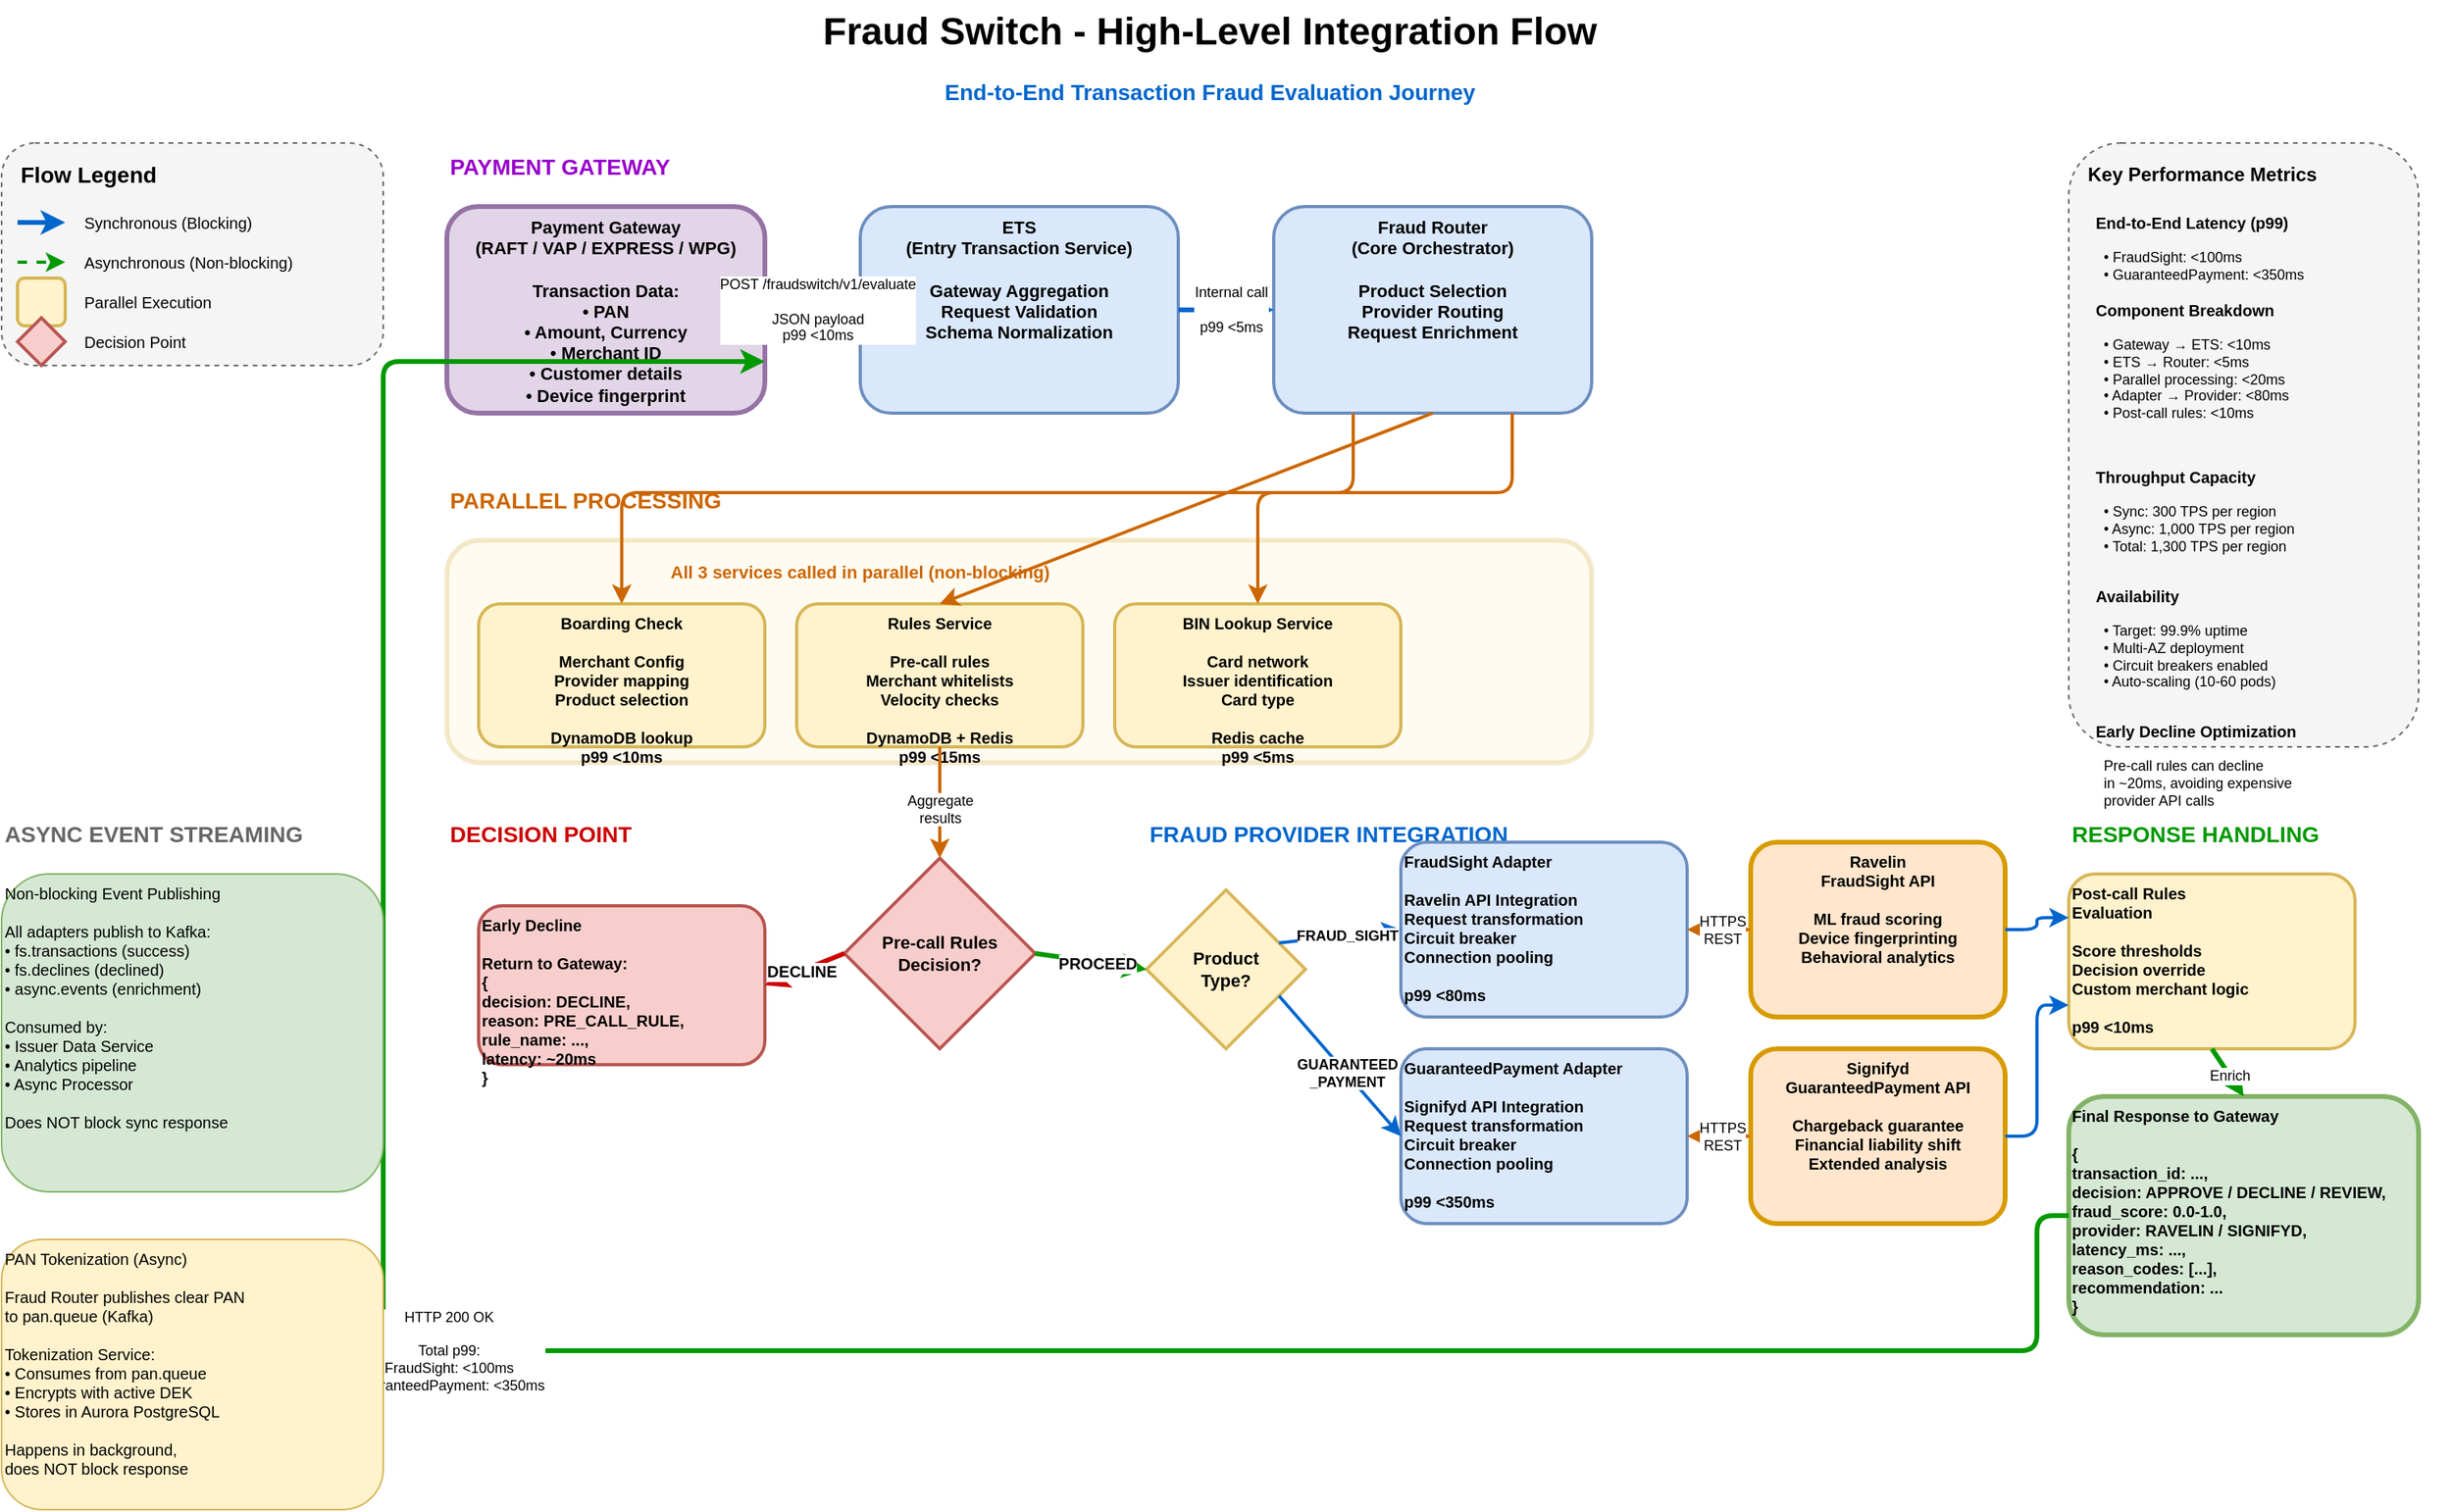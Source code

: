 <mxfile version="22.1.0" type="device">
  <diagram name="High-Level Integration Flow" id="high-level-integration">
    <mxGraphModel dx="1600" dy="900" grid="1" gridSize="10" guides="1" tooltips="1" connect="1" arrows="1" fold="1" page="1" pageScale="1" pageWidth="1600" pageHeight="900" math="0" shadow="0">
      <root>
        <mxCell id="0" />
        <mxCell id="1" parent="0" />
        
        <mxCell id="title" value="Fraud Switch - High-Level Integration Flow" style="text;html=1;strokeColor=none;fillColor=none;align=center;verticalAlign=middle;whiteSpace=wrap;rounded=0;fontSize=24;fontStyle=1" vertex="1" parent="1">
          <mxGeometry x="400" y="20" width="800" height="40" as="geometry" />
        </mxCell>
        
        <mxCell id="subtitle" value="End-to-End Transaction Fraud Evaluation Journey" style="text;html=1;strokeColor=none;fillColor=none;align=center;verticalAlign=middle;whiteSpace=wrap;rounded=0;fontSize=14;fontColor=#0066CC;fontStyle=1" vertex="1" parent="1">
          <mxGeometry x="400" y="65" width="800" height="25" as="geometry" />
        </mxCell>
        
        <mxCell id="legend-box" value="" style="rounded=1;whiteSpace=wrap;html=1;fillColor=#f5f5f5;strokeColor=#666666;dashed=1;" vertex="1" parent="1">
          <mxGeometry x="40" y="110" width="240" height="140" as="geometry" />
        </mxCell>
        <mxCell id="legend-title" value="Flow Legend" style="text;html=1;strokeColor=none;fillColor=none;align=left;verticalAlign=middle;whiteSpace=wrap;rounded=0;fontSize=14;fontStyle=1" vertex="1" parent="1">
          <mxGeometry x="50" y="120" width="150" height="20" as="geometry" />
        </mxCell>
        <mxCell id="legend-sync" value="Synchronous (Blocking)" style="text;html=1;strokeColor=none;fillColor=none;align=left;verticalAlign=middle;whiteSpace=wrap;rounded=0;fontSize=10;" vertex="1" parent="1">
          <mxGeometry x="90" y="150" width="140" height="20" as="geometry" />
        </mxCell>
        <mxCell id="legend-async" value="Asynchronous (Non-blocking)" style="text;html=1;strokeColor=none;fillColor=none;align=left;verticalAlign=middle;whiteSpace=wrap;rounded=0;fontSize=10;" vertex="1" parent="1">
          <mxGeometry x="90" y="175" width="140" height="20" as="geometry" />
        </mxCell>
        <mxCell id="legend-parallel" value="Parallel Execution" style="text;html=1;strokeColor=none;fillColor=none;align=left;verticalAlign=middle;whiteSpace=wrap;rounded=0;fontSize=10;" vertex="1" parent="1">
          <mxGeometry x="90" y="200" width="140" height="20" as="geometry" />
        </mxCell>
        <mxCell id="legend-decision" value="Decision Point" style="text;html=1;strokeColor=none;fillColor=none;align=left;verticalAlign=middle;whiteSpace=wrap;rounded=0;fontSize=10;" vertex="1" parent="1">
          <mxGeometry x="90" y="225" width="140" height="20" as="geometry" />
        </mxCell>
        <mxCell id="legend-sync-line" value="" style="endArrow=classic;html=1;strokeWidth=3;strokeColor=#0066CC;" edge="1" parent="1">
          <mxGeometry width="50" height="50" relative="1" as="geometry">
            <mxPoint x="50" y="160" as="sourcePoint" />
            <mxPoint x="80" y="160" as="targetPoint" />
          </mxGeometry>
        </mxCell>
        <mxCell id="legend-async-line" value="" style="endArrow=classic;html=1;strokeWidth=2;strokeColor=#009900;dashed=1;" edge="1" parent="1">
          <mxGeometry width="50" height="50" relative="1" as="geometry">
            <mxPoint x="50" y="185" as="sourcePoint" />
            <mxPoint x="80" y="185" as="targetPoint" />
          </mxGeometry>
        </mxCell>
        <mxCell id="legend-parallel-box" value="" style="rounded=1;whiteSpace=wrap;html=1;fillColor=#fff2cc;strokeColor=#d6b656;strokeWidth=2;" vertex="1" parent="1">
          <mxGeometry x="50" y="195" width="30" height="30" as="geometry" />
        </mxCell>
        <mxCell id="legend-decision-diamond" value="" style="rhombus;whiteSpace=wrap;html=1;fillColor=#f8cecc;strokeColor=#b85450;strokeWidth=2;" vertex="1" parent="1">
          <mxGeometry x="50" y="220" width="30" height="30" as="geometry" />
        </mxCell>

        <mxCell id="gateway-layer" value="PAYMENT GATEWAY" style="text;html=1;strokeColor=none;fillColor=none;align=left;verticalAlign=middle;whiteSpace=wrap;rounded=0;fontSize=14;fontStyle=1;fontColor=#9900CC;" vertex="1" parent="1">
          <mxGeometry x="320" y="110" width="200" height="30" as="geometry" />
        </mxCell>

        <mxCell id="payment-gateway" value="Payment Gateway&#xa;(RAFT / VAP / EXPRESS / WPG)&#xa;&#xa;Transaction Data:&#xa;• PAN&#xa;• Amount, Currency&#xa;• Merchant ID&#xa;• Customer details&#xa;• Device fingerprint" style="rounded=1;whiteSpace=wrap;html=1;fillColor=#e1d5e7;strokeColor=#9673a6;verticalAlign=top;fontSize=11;fontStyle=1;strokeWidth=3;" vertex="1" parent="1">
          <mxGeometry x="320" y="150" width="200" height="130" as="geometry" />
        </mxCell>

        <mxCell id="ets" value="ETS&#xa;(Entry Transaction Service)&#xa;&#xa;Gateway Aggregation&#xa;Request Validation&#xa;Schema Normalization" style="rounded=1;whiteSpace=wrap;html=1;fillColor=#dae8fc;strokeColor=#6c8ebf;verticalAlign=top;fontSize=11;fontStyle=1;strokeWidth=2;" vertex="1" parent="1">
          <mxGeometry x="580" y="150" width="200" height="130" as="geometry" />
        </mxCell>

        <mxCell id="gateway-to-ets" value="POST /fraudswitch/v1/evaluate&#xa;&#xa;JSON payload&#xa;p99 &lt;10ms" style="endArrow=classic;html=1;exitX=1;exitY=0.5;exitDx=0;exitDy=0;entryX=0;entryY=0.5;entryDx=0;entryDy=0;strokeWidth=3;strokeColor=#0066CC;fontSize=9;" edge="1" parent="1" source="payment-gateway" target="ets">
          <mxGeometry x="0.1" width="50" height="50" relative="1" as="geometry">
            <mxPoint x="600" y="300" as="sourcePoint" />
            <mxPoint x="650" y="250" as="targetPoint" />
            <mxPoint as="offset" />
          </mxGeometry>
        </mxCell>

        <mxCell id="fraud-router" value="Fraud Router&#xa;(Core Orchestrator)&#xa;&#xa;Product Selection&#xa;Provider Routing&#xa;Request Enrichment" style="rounded=1;whiteSpace=wrap;html=1;fillColor=#dae8fc;strokeColor=#6c8ebf;verticalAlign=top;fontSize=11;fontStyle=1;strokeWidth=2;" vertex="1" parent="1">
          <mxGeometry x="840" y="150" width="200" height="130" as="geometry" />
        </mxCell>

        <mxCell id="ets-to-router" value="Internal call&#xa;&#xa;p99 &lt;5ms" style="endArrow=classic;html=1;exitX=1;exitY=0.5;exitDx=0;exitDy=0;entryX=0;entryY=0.5;entryDx=0;entryDy=0;strokeWidth=3;strokeColor=#0066CC;fontSize=9;" edge="1" parent="1" source="ets" target="fraud-router">
          <mxGeometry x="0.1" width="50" height="50" relative="1" as="geometry">
            <mxPoint x="800" y="300" as="sourcePoint" />
            <mxPoint x="850" y="250" as="targetPoint" />
            <mxPoint as="offset" />
          </mxGeometry>
        </mxCell>

        <mxCell id="parallel-layer" value="PARALLEL PROCESSING" style="text;html=1;strokeColor=none;fillColor=none;align=left;verticalAlign=middle;whiteSpace=wrap;rounded=0;fontSize=14;fontStyle=1;fontColor=#CC6600;" vertex="1" parent="1">
          <mxGeometry x="320" y="320" width="300" height="30" as="geometry" />
        </mxCell>

        <mxCell id="parallel-box" value="" style="rounded=1;whiteSpace=wrap;html=1;fillColor=#fff2cc;strokeColor=#d6b656;strokeWidth=3;opacity=30;" vertex="1" parent="1">
          <mxGeometry x="320" y="360" width="720" height="140" as="geometry" />
        </mxCell>

        <mxCell id="parallel-label" value="All 3 services called in parallel (non-blocking)" style="text;html=1;strokeColor=none;fillColor=none;align=center;verticalAlign=middle;whiteSpace=wrap;rounded=0;fontSize=11;fontStyle=1;fontColor=#CC6600;" vertex="1" parent="1">
          <mxGeometry x="420" y="370" width="320" height="20" as="geometry" />
        </mxCell>

        <mxCell id="boarding-service" value="Boarding Check&#xa;&#xa;Merchant Config&#xa;Provider mapping&#xa;Product selection&#xa;&#xa;DynamoDB lookup&#xa;p99 &lt;10ms" style="rounded=1;whiteSpace=wrap;html=1;fillColor=#fff2cc;strokeColor=#d6b656;verticalAlign=top;fontSize=10;fontStyle=1;strokeWidth=2;" vertex="1" parent="1">
          <mxGeometry x="340" y="400" width="180" height="90" as="geometry" />
        </mxCell>

        <mxCell id="rules-service" value="Rules Service&#xa;&#xa;Pre-call rules&#xa;Merchant whitelists&#xa;Velocity checks&#xa;&#xa;DynamoDB + Redis&#xa;p99 &lt;15ms" style="rounded=1;whiteSpace=wrap;html=1;fillColor=#fff2cc;strokeColor=#d6b656;verticalAlign=top;fontSize=10;fontStyle=1;strokeWidth=2;" vertex="1" parent="1">
          <mxGeometry x="540" y="400" width="180" height="90" as="geometry" />
        </mxCell>

        <mxCell id="bin-lookup" value="BIN Lookup Service&#xa;&#xa;Card network&#xa;Issuer identification&#xa;Card type&#xa;&#xa;Redis cache&#xa;p99 &lt;5ms" style="rounded=1;whiteSpace=wrap;html=1;fillColor=#fff2cc;strokeColor=#d6b656;verticalAlign=top;fontSize=10;fontStyle=1;strokeWidth=2;" vertex="1" parent="1">
          <mxGeometry x="740" y="400" width="180" height="90" as="geometry" />
        </mxCell>

        <mxCell id="router-to-boarding" value="" style="endArrow=classic;html=1;exitX=0.25;exitY=1;exitDx=0;exitDy=0;entryX=0.5;entryY=0;entryDx=0;entryDy=0;strokeWidth=2;strokeColor=#CC6600;fontSize=9;edgeStyle=orthogonalEdgeStyle;" edge="1" parent="1" source="fraud-router" target="boarding-service">
          <mxGeometry x="0.1" width="50" height="50" relative="1" as="geometry">
            <mxPoint x="700" y="350" as="sourcePoint" />
            <mxPoint x="750" y="300" as="targetPoint" />
            <mxPoint as="offset" />
            <Array as="points">
              <mxPoint x="890" y="330" />
              <mxPoint x="430" y="330" />
            </Array>
          </mxGeometry>
        </mxCell>

        <mxCell id="router-to-rules" value="" style="endArrow=classic;html=1;exitX=0.5;exitY=1;exitDx=0;exitDy=0;entryX=0.5;entryY=0;entryDx=0;entryDy=0;strokeWidth=2;strokeColor=#CC6600;fontSize=9;" edge="1" parent="1" source="fraud-router" target="rules-service">
          <mxGeometry x="0.1" width="50" height="50" relative="1" as="geometry">
            <mxPoint x="700" y="350" as="sourcePoint" />
            <mxPoint x="750" y="300" as="targetPoint" />
            <mxPoint as="offset" />
          </mxGeometry>
        </mxCell>

        <mxCell id="router-to-bin" value="" style="endArrow=classic;html=1;exitX=0.75;exitY=1;exitDx=0;exitDy=0;entryX=0.5;entryY=0;entryDx=0;entryDy=0;strokeWidth=2;strokeColor=#CC6600;fontSize=9;edgeStyle=orthogonalEdgeStyle;" edge="1" parent="1" source="fraud-router" target="bin-lookup">
          <mxGeometry x="0.1" width="50" height="50" relative="1" as="geometry">
            <mxPoint x="700" y="350" as="sourcePoint" />
            <mxPoint x="750" y="300" as="targetPoint" />
            <mxPoint as="offset" />
            <Array as="points">
              <mxPoint x="990" y="330" />
              <mxPoint x="830" y="330" />
            </Array>
          </mxGeometry>
        </mxCell>

        <mxCell id="decision-layer" value="DECISION POINT" style="text;html=1;strokeColor=none;fillColor=none;align=left;verticalAlign=middle;whiteSpace=wrap;rounded=0;fontSize=14;fontStyle=1;fontColor=#CC0000;" vertex="1" parent="1">
          <mxGeometry x="320" y="530" width="200" height="30" as="geometry" />
        </mxCell>

        <mxCell id="pre-call-decision" value="Pre-call Rules&#xa;Decision?" style="rhombus;whiteSpace=wrap;html=1;fillColor=#f8cecc;strokeColor=#b85450;fontStyle=1;fontSize=11;strokeWidth=2;" vertex="1" parent="1">
          <mxGeometry x="570" y="560" width="120" height="120" as="geometry" />
        </mxCell>

        <mxCell id="parallel-to-decision" value="Aggregate&#xa;results" style="endArrow=classic;html=1;exitX=0.5;exitY=1;exitDx=0;exitDy=0;entryX=0.5;entryY=0;entryDx=0;entryDy=0;strokeWidth=2;strokeColor=#CC6600;fontSize=9;" edge="1" parent="1" source="rules-service" target="pre-call-decision">
          <mxGeometry x="0.1" width="50" height="50" relative="1" as="geometry">
            <mxPoint x="700" y="550" as="sourcePoint" />
            <mxPoint x="750" y="500" as="targetPoint" />
            <mxPoint as="offset" />
          </mxGeometry>
        </mxCell>

        <mxCell id="early-decline" value="Early Decline&#xa;&#xa;Return to Gateway:&#xa;{&#xa;  decision: DECLINE,&#xa;  reason: PRE_CALL_RULE,&#xa;  rule_name: ...,&#xa;  latency: ~20ms&#xa;}" style="rounded=1;whiteSpace=wrap;html=1;fillColor=#f8cecc;strokeColor=#b85450;verticalAlign=top;fontSize=10;fontStyle=1;strokeWidth=2;align=left;" vertex="1" parent="1">
          <mxGeometry x="340" y="590" width="180" height="100" as="geometry" />
        </mxCell>

        <mxCell id="decision-to-decline" value="DECLINE" style="endArrow=classic;html=1;exitX=0;exitY=0.5;exitDx=0;exitDy=0;entryX=1;entryY=0.5;entryDx=0;entryDy=0;strokeWidth=3;strokeColor=#CC0000;fontSize=10;fontStyle=1;" edge="1" parent="1" source="pre-call-decision" target="early-decline">
          <mxGeometry x="0.1" width="50" height="50" relative="1" as="geometry">
            <mxPoint x="500" y="700" as="sourcePoint" />
            <mxPoint x="550" y="650" as="targetPoint" />
            <mxPoint as="offset" />
          </mxGeometry>
        </mxCell>

        <mxCell id="provider-layer" value="FRAUD PROVIDER INTEGRATION" style="text;html=1;strokeColor=none;fillColor=none;align=left;verticalAlign=middle;whiteSpace=wrap;rounded=0;fontSize=14;fontStyle=1;fontColor=#0066CC;" vertex="1" parent="1">
          <mxGeometry x="760" y="530" width="400" height="30" as="geometry" />
        </mxCell>

        <mxCell id="adapter-decision" value="Product&#xa;Type?" style="rhombus;whiteSpace=wrap;html=1;fillColor=#fff2cc;strokeColor=#d6b656;fontStyle=1;fontSize=11;strokeWidth=2;" vertex="1" parent="1">
          <mxGeometry x="760" y="580" width="100" height="100" as="geometry" />
        </mxCell>

        <mxCell id="decision-to-adapter" value="PROCEED" style="endArrow=classic;html=1;exitX=1;exitY=0.5;exitDx=0;exitDy=0;entryX=0;entryY=0.5;entryDx=0;entryDy=0;strokeWidth=3;strokeColor=#009900;fontSize=10;fontStyle=1;" edge="1" parent="1" source="pre-call-decision" target="adapter-decision">
          <mxGeometry x="0.1" width="50" height="50" relative="1" as="geometry">
            <mxPoint x="700" y="650" as="sourcePoint" />
            <mxPoint x="750" y="600" as="targetPoint" />
            <mxPoint as="offset" />
          </mxGeometry>
        </mxCell>

        <mxCell id="fraudsight-adapter" value="FraudSight Adapter&#xa;&#xa;Ravelin API Integration&#xa;Request transformation&#xa;Circuit breaker&#xa;Connection pooling&#xa;&#xa;p99 &lt;80ms" style="rounded=1;whiteSpace=wrap;html=1;fillColor=#dae8fc;strokeColor=#6c8ebf;verticalAlign=top;fontSize=10;fontStyle=1;strokeWidth=2;align=left;" vertex="1" parent="1">
          <mxGeometry x="920" y="550" width="180" height="110" as="geometry" />
        </mxCell>

        <mxCell id="gp-adapter" value="GuaranteedPayment Adapter&#xa;&#xa;Signifyd API Integration&#xa;Request transformation&#xa;Circuit breaker&#xa;Connection pooling&#xa;&#xa;p99 &lt;350ms" style="rounded=1;whiteSpace=wrap;html=1;fillColor=#dae8fc;strokeColor=#6c8ebf;verticalAlign=top;fontSize=10;fontStyle=1;strokeWidth=2;align=left;" vertex="1" parent="1">
          <mxGeometry x="920" y="680" width="180" height="110" as="geometry" />
        </mxCell>

        <mxCell id="adapter-to-fraudsight" value="FRAUD_SIGHT" style="endArrow=classic;html=1;exitX=1;exitY=0.25;exitDx=0;exitDy=0;entryX=0;entryY=0.5;entryDx=0;entryDy=0;strokeWidth=2;strokeColor=#0066CC;fontSize=9;fontStyle=1;" edge="1" parent="1" source="adapter-decision" target="fraudsight-adapter">
          <mxGeometry x="0.1" width="50" height="50" relative="1" as="geometry">
            <mxPoint x="880" y="650" as="sourcePoint" />
            <mxPoint x="930" y="600" as="targetPoint" />
            <mxPoint as="offset" />
          </mxGeometry>
        </mxCell>

        <mxCell id="adapter-to-gp" value="GUARANTEED&#xa;_PAYMENT" style="endArrow=classic;html=1;exitX=1;exitY=0.75;exitDx=0;exitDy=0;entryX=0;entryY=0.5;entryDx=0;entryDy=0;strokeWidth=2;strokeColor=#0066CC;fontSize=9;fontStyle=1;" edge="1" parent="1" source="adapter-decision" target="gp-adapter">
          <mxGeometry x="0.1" width="50" height="50" relative="1" as="geometry">
            <mxPoint x="880" y="750" as="sourcePoint" />
            <mxPoint x="930" y="700" as="targetPoint" />
            <mxPoint as="offset" />
          </mxGeometry>
        </mxCell>

        <mxCell id="ravelin-provider" value="Ravelin&#xa;FraudSight API&#xa;&#xa;ML fraud scoring&#xa;Device fingerprinting&#xa;Behavioral analytics" style="rounded=1;whiteSpace=wrap;html=1;fillColor=#ffe6cc;strokeColor=#d79b00;verticalAlign=top;fontSize=10;fontStyle=1;strokeWidth=3;" vertex="1" parent="1">
          <mxGeometry x="1140" y="550" width="160" height="110" as="geometry" />
        </mxCell>

        <mxCell id="signifyd-provider" value="Signifyd&#xa;GuaranteedPayment API&#xa;&#xa;Chargeback guarantee&#xa;Financial liability shift&#xa;Extended analysis" style="rounded=1;whiteSpace=wrap;html=1;fillColor=#ffe6cc;strokeColor=#d79b00;verticalAlign=top;fontSize=10;fontStyle=1;strokeWidth=3;" vertex="1" parent="1">
          <mxGeometry x="1140" y="680" width="160" height="110" as="geometry" />
        </mxCell>

        <mxCell id="adapter-to-ravelin" value="HTTPS&#xa;REST" style="endArrow=classic;startArrow=classic;html=1;exitX=1;exitY=0.5;exitDx=0;exitDy=0;entryX=0;entryY=0.5;entryDx=0;entryDy=0;strokeWidth=3;strokeColor=#CC6600;fontSize=9;" edge="1" parent="1" source="fraudsight-adapter" target="ravelin-provider">
          <mxGeometry x="0.1" width="50" height="50" relative="1" as="geometry">
            <mxPoint x="1100" y="650" as="sourcePoint" />
            <mxPoint x="1150" y="600" as="targetPoint" />
            <mxPoint as="offset" />
          </mxGeometry>
        </mxCell>

        <mxCell id="adapter-to-signifyd" value="HTTPS&#xa;REST" style="endArrow=classic;startArrow=classic;html=1;exitX=1;exitY=0.5;exitDx=0;exitDy=0;entryX=0;entryY=0.5;entryDx=0;entryDy=0;strokeWidth=3;strokeColor=#CC6600;fontSize=9;" edge="1" parent="1" source="gp-adapter" target="signifyd-provider">
          <mxGeometry x="0.1" width="50" height="50" relative="1" as="geometry">
            <mxPoint x="1100" y="750" as="sourcePoint" />
            <mxPoint x="1150" y="700" as="targetPoint" />
            <mxPoint as="offset" />
          </mxGeometry>
        </mxCell>

        <mxCell id="response-layer" value="RESPONSE HANDLING" style="text;html=1;strokeColor=none;fillColor=none;align=left;verticalAlign=middle;whiteSpace=wrap;rounded=0;fontSize=14;fontStyle=1;fontColor=#009900;" vertex="1" parent="1">
          <mxGeometry x="1340" y="530" width="240" height="30" as="geometry" />
        </mxCell>

        <mxCell id="post-call-rules" value="Post-call Rules&#xa;Evaluation&#xa;&#xa;Score thresholds&#xa;Decision override&#xa;Custom merchant logic&#xa;&#xa;p99 &lt;10ms" style="rounded=1;whiteSpace=wrap;html=1;fillColor=#fff2cc;strokeColor=#d6b656;verticalAlign=top;fontSize=10;fontStyle=1;strokeWidth=2;align=left;" vertex="1" parent="1">
          <mxGeometry x="1340" y="570" width="180" height="110" as="geometry" />
        </mxCell>

        <mxCell id="ravelin-to-rules" value="" style="endArrow=classic;html=1;exitX=1;exitY=0.5;exitDx=0;exitDy=0;entryX=0;entryY=0.25;entryDx=0;entryDy=0;strokeWidth=2;strokeColor=#0066CC;fontSize=9;edgeStyle=orthogonalEdgeStyle;" edge="1" parent="1" source="ravelin-provider" target="post-call-rules">
          <mxGeometry x="0.1" width="50" height="50" relative="1" as="geometry">
            <mxPoint x="1300" y="650" as="sourcePoint" />
            <mxPoint x="1350" y="600" as="targetPoint" />
            <mxPoint as="offset" />
            <Array as="points">
              <mxPoint x="1320" y="605" />
              <mxPoint x="1320" y="598" />
            </Array>
          </mxGeometry>
        </mxCell>

        <mxCell id="signifyd-to-rules" value="" style="endArrow=classic;html=1;exitX=1;exitY=0.5;exitDx=0;exitDy=0;entryX=0;entryY=0.75;entryDx=0;entryDy=0;strokeWidth=2;strokeColor=#0066CC;fontSize=9;edgeStyle=orthogonalEdgeStyle;" edge="1" parent="1" source="signifyd-provider" target="post-call-rules">
          <mxGeometry x="0.1" width="50" height="50" relative="1" as="geometry">
            <mxPoint x="1300" y="750" as="sourcePoint" />
            <mxPoint x="1350" y="700" as="targetPoint" />
            <mxPoint as="offset" />
            <Array as="points">
              <mxPoint x="1320" y="735" />
              <mxPoint x="1320" y="653" />
            </Array>
          </mxGeometry>
        </mxCell>

        <mxCell id="final-response" value="Final Response to Gateway&#xa;&#xa;{&#xa;  transaction_id: ...,&#xa;  decision: APPROVE / DECLINE / REVIEW,&#xa;  fraud_score: 0.0-1.0,&#xa;  provider: RAVELIN / SIGNIFYD,&#xa;  latency_ms: ...,&#xa;  reason_codes: [...],&#xa;  recommendation: ...&#xa;}" style="rounded=1;whiteSpace=wrap;html=1;fillColor=#d5e8d4;strokeColor=#82b366;verticalAlign=top;fontSize=10;fontStyle=1;strokeWidth=3;align=left;" vertex="1" parent="1">
          <mxGeometry x="1340" y="710" width="220" height="150" as="geometry" />
        </mxCell>

        <mxCell id="rules-to-response" value="Enrich" style="endArrow=classic;html=1;exitX=0.5;exitY=1;exitDx=0;exitDy=0;entryX=0.5;entryY=0;entryDx=0;entryDy=0;strokeWidth=3;strokeColor=#009900;fontSize=9;" edge="1" parent="1" source="post-call-rules" target="final-response">
          <mxGeometry x="0.1" width="50" height="50" relative="1" as="geometry">
            <mxPoint x="1400" y="750" as="sourcePoint" />
            <mxPoint x="1450" y="700" as="targetPoint" />
            <mxPoint as="offset" />
          </mxGeometry>
        </mxCell>

        <mxCell id="response-to-gateway" value="HTTP 200 OK&#xa;&#xa;Total p99:&#xa;FraudSight: &lt;100ms&#xa;GuaranteedPayment: &lt;350ms" style="endArrow=classic;html=1;exitX=0;exitY=0.5;exitDx=0;exitDy=0;entryX=1;entryY=0.75;entryDx=0;entryDy=0;strokeWidth=3;strokeColor=#009900;fontSize=9;edgeStyle=orthogonalEdgeStyle;" edge="1" parent="1" source="final-response" target="payment-gateway">
          <mxGeometry x="0.1" width="50" height="50" relative="1" as="geometry">
            <mxPoint x="800" y="850" as="sourcePoint" />
            <mxPoint x="850" y="800" as="targetPoint" />
            <mxPoint as="offset" />
            <Array as="points">
              <mxPoint x="1320" y="785" />
              <mxPoint x="1320" y="870" />
              <mxPoint x="280" y="870" />
              <mxPoint x="280" y="248" />
            </Array>
          </mxGeometry>
        </mxCell>

        <mxCell id="async-layer" value="ASYNC EVENT STREAMING" style="text;html=1;strokeColor=none;fillColor=none;align=left;verticalAlign=middle;whiteSpace=wrap;rounded=0;fontSize=14;fontStyle=1;fontColor=#666666;" vertex="1" parent="1">
          <mxGeometry x="40" y="530" width="240" height="30" as="geometry" />
        </mxCell>

        <mxCell id="async-note" value="Non-blocking Event Publishing&#xa;&#xa;All adapters publish to Kafka:&#xa;• fs.transactions (success)&#xa;• fs.declines (declined)&#xa;• async.events (enrichment)&#xa;&#xa;Consumed by:&#xa;• Issuer Data Service&#xa;• Analytics pipeline&#xa;• Async Processor&#xa;&#xa;Does NOT block sync response" style="text;html=1;strokeColor=#82b366;fillColor=#d5e8d4;align=left;verticalAlign=top;whiteSpace=wrap;rounded=1;fontSize=10;fontStyle=0" vertex="1" parent="1">
          <mxGeometry x="40" y="570" width="240" height="200" as="geometry" />
        </mxCell>

        <mxCell id="tokenization-note" value="PAN Tokenization (Async)&#xa;&#xa;Fraud Router publishes clear PAN&#xa;to pan.queue (Kafka)&#xa;&#xa;Tokenization Service:&#xa;• Consumes from pan.queue&#xa;• Encrypts with active DEK&#xa;• Stores in Aurora PostgreSQL&#xa;&#xa;Happens in background,&#xa;does NOT block response" style="text;html=1;strokeColor=#d6b656;fillColor=#fff2cc;align=left;verticalAlign=top;whiteSpace=wrap;rounded=1;fontSize=10;fontStyle=0" vertex="1" parent="1">
          <mxGeometry x="40" y="800" width="240" height="170" as="geometry" />
        </mxCell>

        <mxCell id="metrics-box" value="" style="rounded=1;whiteSpace=wrap;html=1;fillColor=#f5f5f5;strokeColor=#666666;dashed=1;" vertex="1" parent="1">
          <mxGeometry x="1340" y="110" width="220" height="380" as="geometry" />
        </mxCell>
        <mxCell id="metrics-title" value="Key Performance Metrics" style="text;html=1;strokeColor=none;fillColor=none;align=left;verticalAlign=middle;whiteSpace=wrap;rounded=0;fontSize=12;fontStyle=1" vertex="1" parent="1">
          <mxGeometry x="1350" y="120" width="200" height="20" as="geometry" />
        </mxCell>
        <mxCell id="perf-1" value="End-to-End Latency (p99)" style="text;html=1;strokeColor=none;fillColor=none;align=left;verticalAlign=middle;whiteSpace=wrap;rounded=0;fontSize=10;fontStyle=1" vertex="1" parent="1">
          <mxGeometry x="1355" y="150" width="190" height="20" as="geometry" />
        </mxCell>
        <mxCell id="perf-1-val" value="• FraudSight: &lt;100ms&#xa;• GuaranteedPayment: &lt;350ms" style="text;html=1;strokeColor=none;fillColor=none;align=left;verticalAlign=top;whiteSpace=wrap;rounded=0;fontSize=9;" vertex="1" parent="1">
          <mxGeometry x="1360" y="170" width="190" height="30" as="geometry" />
        </mxCell>

        <mxCell id="perf-2" value="Component Breakdown" style="text;html=1;strokeColor=none;fillColor=none;align=left;verticalAlign=middle;whiteSpace=wrap;rounded=0;fontSize=10;fontStyle=1" vertex="1" parent="1">
          <mxGeometry x="1355" y="205" width="190" height="20" as="geometry" />
        </mxCell>
        <mxCell id="perf-2-val" value="• Gateway → ETS: &lt;10ms&#xa;• ETS → Router: &lt;5ms&#xa;• Parallel processing: &lt;20ms&#xa;• Adapter → Provider: &lt;80ms&#xa;• Post-call rules: &lt;10ms" style="text;html=1;strokeColor=none;fillColor=none;align=left;verticalAlign=top;whiteSpace=wrap;rounded=0;fontSize=9;" vertex="1" parent="1">
          <mxGeometry x="1360" y="225" width="190" height="80" as="geometry" />
        </mxCell>

        <mxCell id="perf-3" value="Throughput Capacity" style="text;html=1;strokeColor=none;fillColor=none;align=left;verticalAlign=middle;whiteSpace=wrap;rounded=0;fontSize=10;fontStyle=1" vertex="1" parent="1">
          <mxGeometry x="1355" y="310" width="190" height="20" as="geometry" />
        </mxCell>
        <mxCell id="perf-3-val" value="• Sync: 300 TPS per region&#xa;• Async: 1,000 TPS per region&#xa;• Total: 1,300 TPS per region" style="text;html=1;strokeColor=none;fillColor=none;align=left;verticalAlign=top;whiteSpace=wrap;rounded=0;fontSize=9;" vertex="1" parent="1">
          <mxGeometry x="1360" y="330" width="190" height="50" as="geometry" />
        </mxCell>

        <mxCell id="perf-4" value="Availability" style="text;html=1;strokeColor=none;fillColor=none;align=left;verticalAlign=middle;whiteSpace=wrap;rounded=0;fontSize=10;fontStyle=1" vertex="1" parent="1">
          <mxGeometry x="1355" y="385" width="190" height="20" as="geometry" />
        </mxCell>
        <mxCell id="perf-4-val" value="• Target: 99.9% uptime&#xa;• Multi-AZ deployment&#xa;• Circuit breakers enabled&#xa;• Auto-scaling (10-60 pods)" style="text;html=1;strokeColor=none;fillColor=none;align=left;verticalAlign=top;whiteSpace=wrap;rounded=0;fontSize=9;" vertex="1" parent="1">
          <mxGeometry x="1360" y="405" width="190" height="60" as="geometry" />
        </mxCell>

        <mxCell id="perf-5" value="Early Decline Optimization" style="text;html=1;strokeColor=none;fillColor=none;align=left;verticalAlign=middle;whiteSpace=wrap;rounded=0;fontSize=10;fontStyle=1" vertex="1" parent="1">
          <mxGeometry x="1355" y="470" width="190" height="20" as="geometry" />
        </mxCell>
        <mxCell id="perf-5-val" value="Pre-call rules can decline&#xa;in ~20ms, avoiding expensive&#xa;provider API calls" style="text;html=1;strokeColor=none;fillColor=none;align=left;verticalAlign=top;whiteSpace=wrap;rounded=0;fontSize=9;" vertex="1" parent="1">
          <mxGeometry x="1360" y="490" width="190" height="50" as="geometry" />
        </mxCell>

      </root>
    </mxGraphModel>
  </diagram>
</mxfile>
